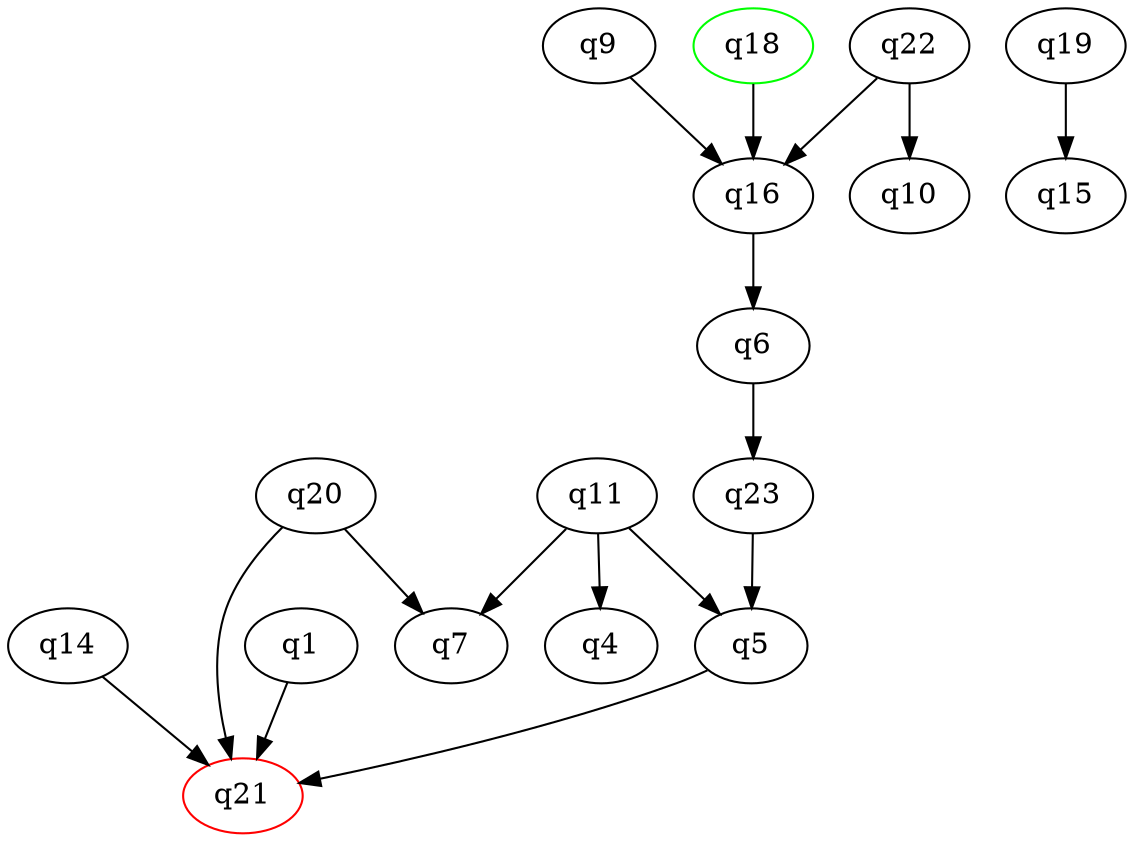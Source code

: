 digraph A{
q18 [initial=1,color=green];
q21 [final=1,color=red];
q1 -> q21;
q5 -> q21;
q6 -> q23;
q9 -> q16;
q11 -> q4;
q11 -> q5;
q11 -> q7;
q14 -> q21;
q16 -> q6;
q18 -> q16;
q19 -> q15;
q20 -> q7;
q20 -> q21;
q22 -> q10;
q22 -> q16;
q23 -> q5;
}